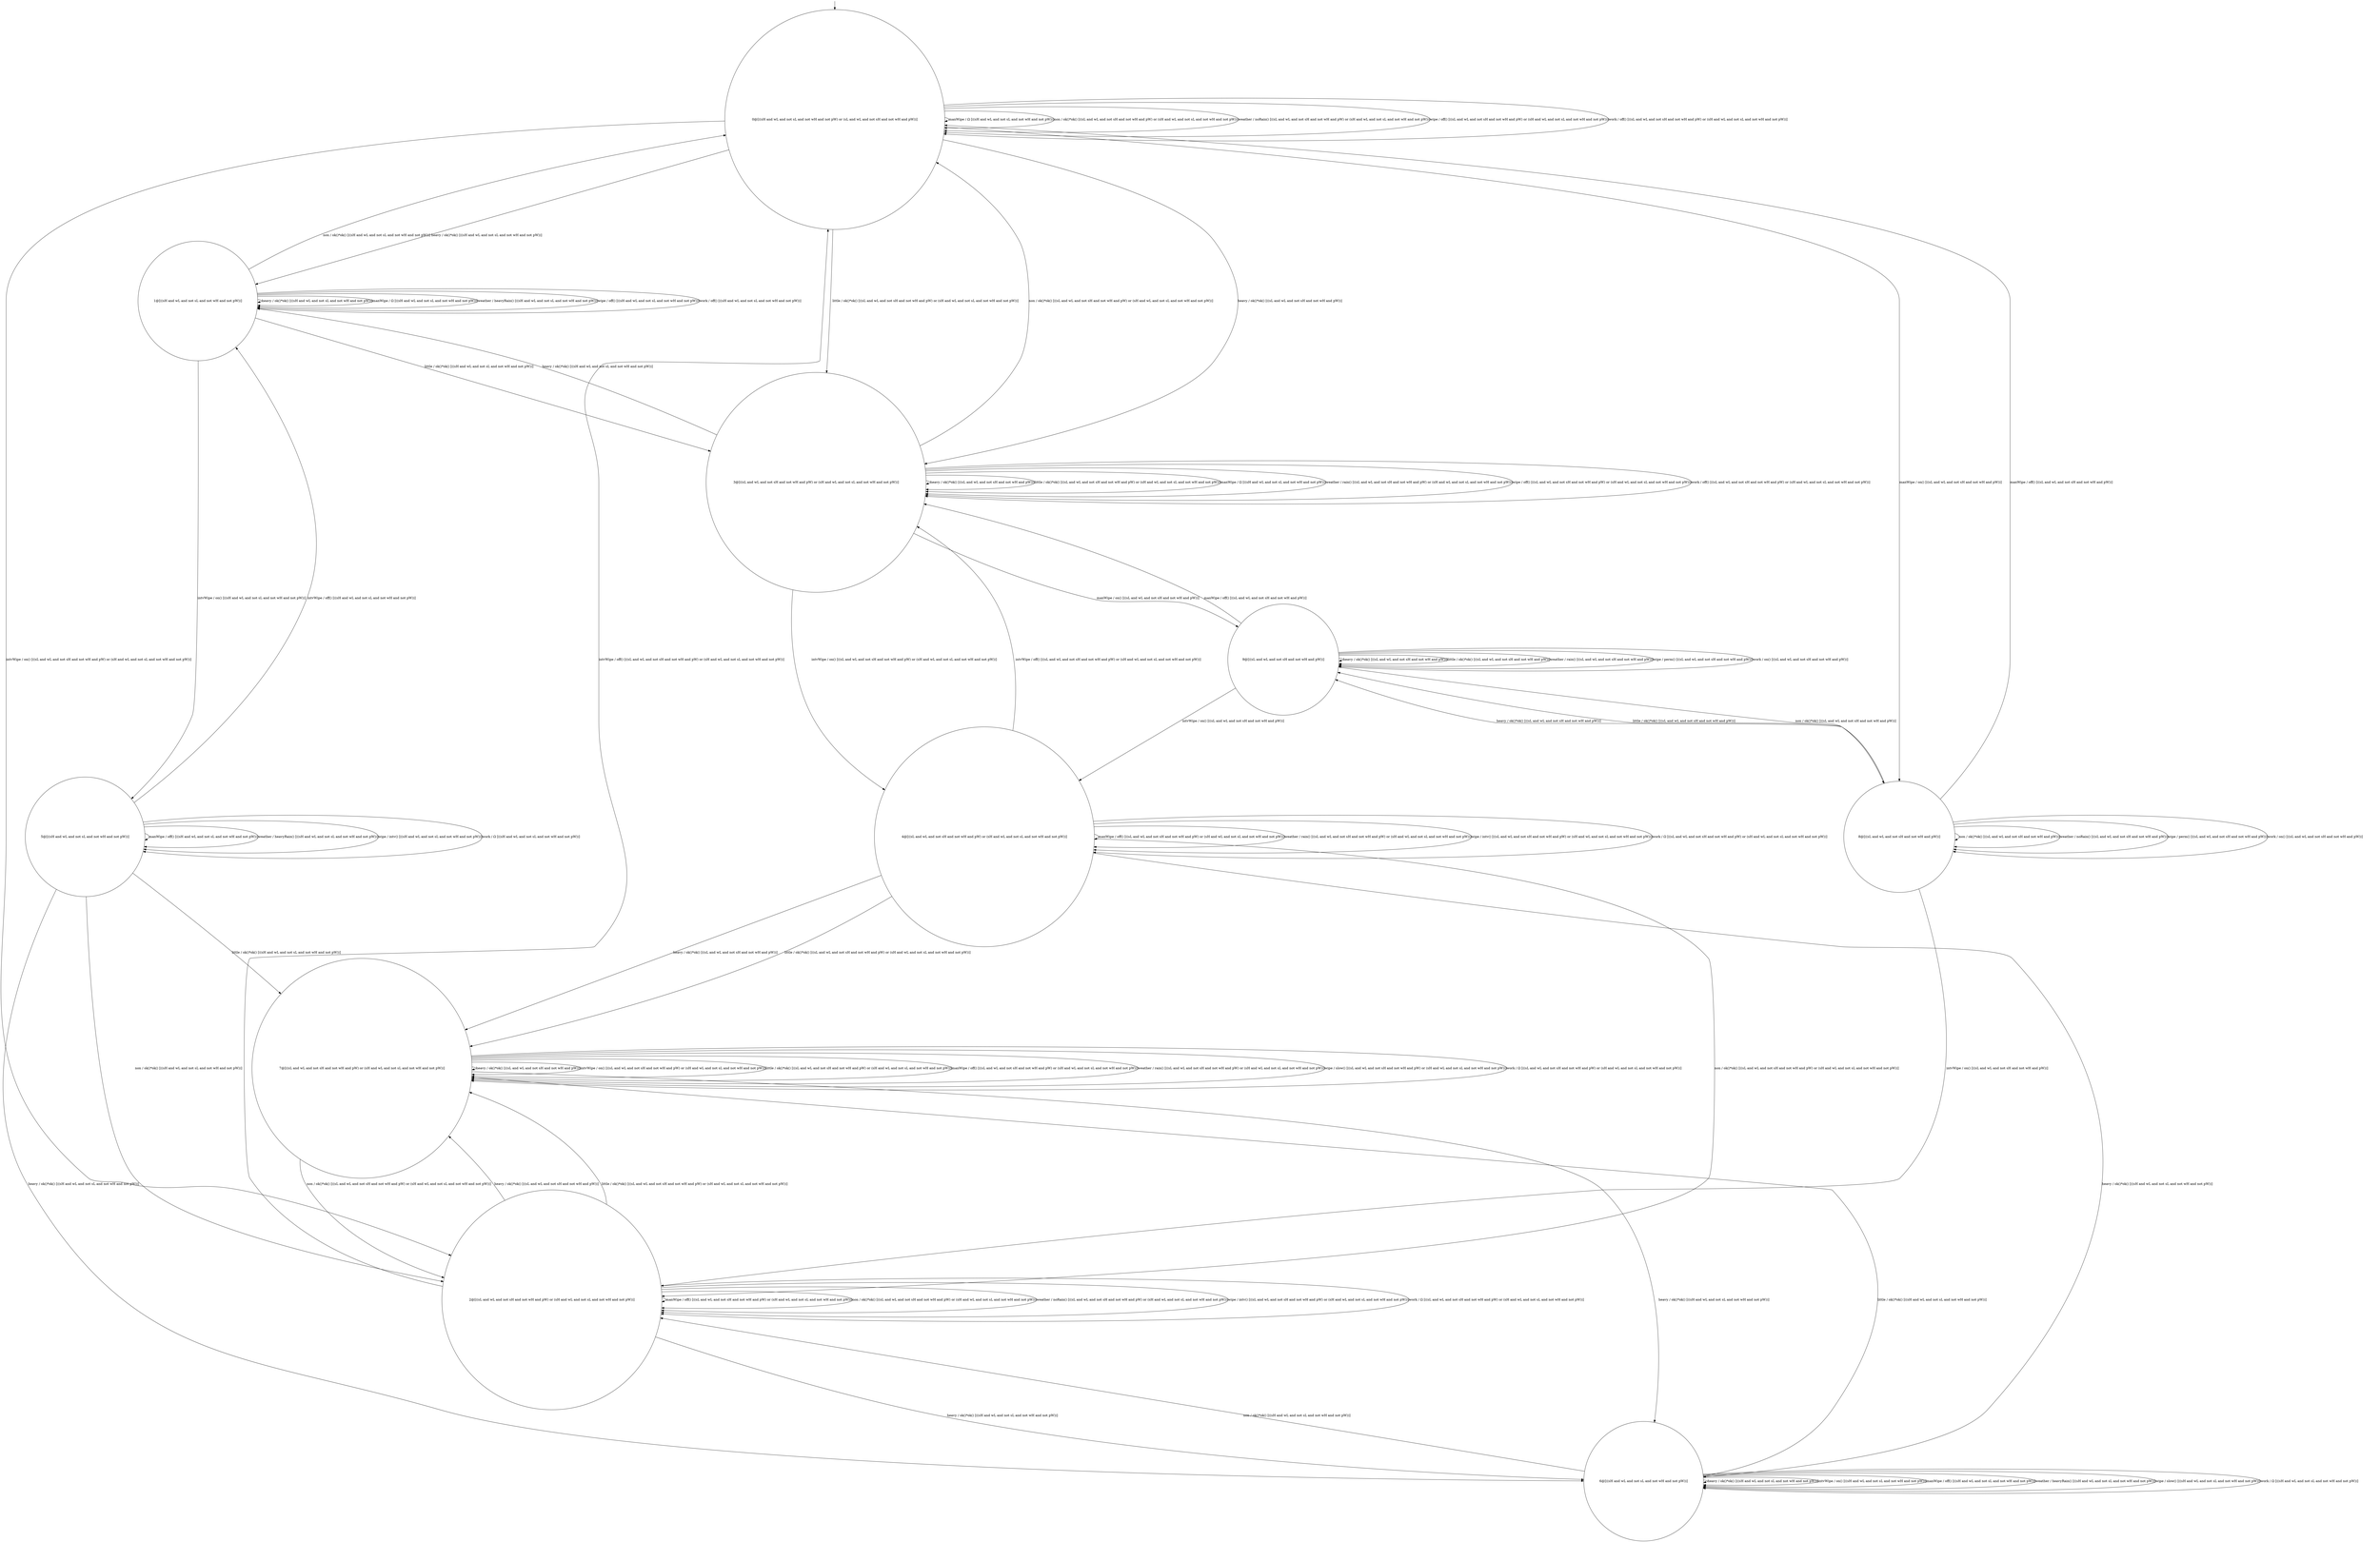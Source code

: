 digraph g {
	edge [lblstyle="above, sloped"];
	s0 [shape="circle" label="0@[((sH and wL and not sL and not wH and not pW) or (sL and wL and not sH and not wH and pW))]"];
	s1 [shape="circle" label="1@[((sH and wL and not sL and not wH and not pW))]"];
	s2 [shape="circle" label="2@[((sL and wL and not sH and not wH and pW) or (sH and wL and not sL and not wH and not pW))]"];
	s3 [shape="circle" label="3@[((sL and wL and not sH and not wH and pW) or (sH and wL and not sL and not wH and not pW))]"];
	s4 [shape="circle" label="4@[((sL and wL and not sH and not wH and pW) or (sH and wL and not sL and not wH and not pW))]"];
	s5 [shape="circle" label="5@[((sH and wL and not sL and not wH and not pW))]"];
	s6 [shape="circle" label="6@[((sH and wL and not sL and not wH and not pW))]"];
	s7 [shape="circle" label="7@[((sL and wL and not sH and not wH and pW) or (sH and wL and not sL and not wH and not pW))]"];
	s8 [shape="circle" label="8@[((sL and wL and not sH and not wH and pW))]"];
	s9 [shape="circle" label="9@[((sL and wL and not sH and not wH and pW))]"];
	s0 -> s1 [label="heavy / ok()*ok() [((sH and wL and not sL and not wH and not pW))]"];
	s0 -> s3 [label="heavy / ok()*ok() [((sL and wL and not sH and not wH and pW))]"];
	s0 -> s2 [label="intvWipe / on() [((sL and wL and not sH and not wH and pW) or (sH and wL and not sL and not wH and not pW))]"];
	s0 -> s3 [label="little / ok()*ok() [((sL and wL and not sH and not wH and pW) or (sH and wL and not sL and not wH and not pW))]"];
	s0 -> s8 [label="manWipe / on() [((sL and wL and not sH and not wH and pW))]"];
	s0 -> s0 [label="manWipe / Ω [((sH and wL and not sL and not wH and not pW))]"];
	s0 -> s0 [label="non / ok()*ok() [((sL and wL and not sH and not wH and pW) or (sH and wL and not sL and not wH and not pW))]"];
	s0 -> s0 [label="weather / noRain() [((sL and wL and not sH and not wH and pW) or (sH and wL and not sL and not wH and not pW))]"];
	s0 -> s0 [label="wipe / off() [((sL and wL and not sH and not wH and pW) or (sH and wL and not sL and not wH and not pW))]"];
	s0 -> s0 [label="work / off() [((sL and wL and not sH and not wH and pW) or (sH and wL and not sL and not wH and not pW))]"];
	s1 -> s1 [label="heavy / ok()*ok() [((sH and wL and not sL and not wH and not pW))]"];
	s1 -> s5 [label="intvWipe / on() [((sH and wL and not sL and not wH and not pW))]"];
	s1 -> s3 [label="little / ok()*ok() [((sH and wL and not sL and not wH and not pW))]"];
	s1 -> s1 [label="manWipe / Ω [((sH and wL and not sL and not wH and not pW))]"];
	s1 -> s0 [label="non / ok()*ok() [((sH and wL and not sL and not wH and not pW))]"];
	s1 -> s1 [label="weather / heavyRain() [((sH and wL and not sL and not wH and not pW))]"];
	s1 -> s1 [label="wipe / off() [((sH and wL and not sL and not wH and not pW))]"];
	s1 -> s1 [label="work / off() [((sH and wL and not sL and not wH and not pW))]"];
	s2 -> s7 [label="heavy / ok()*ok() [((sL and wL and not sH and not wH and pW))]"];
	s2 -> s6 [label="heavy / ok()*ok() [((sH and wL and not sL and not wH and not pW))]"];
	s2 -> s0 [label="intvWipe / off() [((sL and wL and not sH and not wH and pW) or (sH and wL and not sL and not wH and not pW))]"];
	s2 -> s7 [label="little / ok()*ok() [((sL and wL and not sH and not wH and pW) or (sH and wL and not sL and not wH and not pW))]"];
	s2 -> s2 [label="manWipe / off() [((sL and wL and not sH and not wH and pW) or (sH and wL and not sL and not wH and not pW))]"];
	s2 -> s2 [label="non / ok()*ok() [((sL and wL and not sH and not wH and pW) or (sH and wL and not sL and not wH and not pW))]"];
	s2 -> s2 [label="weather / noRain() [((sL and wL and not sH and not wH and pW) or (sH and wL and not sL and not wH and not pW))]"];
	s2 -> s2 [label="wipe / intv() [((sL and wL and not sH and not wH and pW) or (sH and wL and not sL and not wH and not pW))]"];
	s2 -> s2 [label="work / Ω [((sL and wL and not sH and not wH and pW) or (sH and wL and not sL and not wH and not pW))]"];
	s3 -> s1 [label="heavy / ok()*ok() [((sH and wL and not sL and not wH and not pW))]"];
	s3 -> s3 [label="heavy / ok()*ok() [((sL and wL and not sH and not wH and pW))]"];
	s3 -> s4 [label="intvWipe / on() [((sL and wL and not sH and not wH and pW) or (sH and wL and not sL and not wH and not pW))]"];
	s3 -> s3 [label="little / ok()*ok() [((sL and wL and not sH and not wH and pW) or (sH and wL and not sL and not wH and not pW))]"];
	s3 -> s3 [label="manWipe / Ω [((sH and wL and not sL and not wH and not pW))]"];
	s3 -> s9 [label="manWipe / on() [((sL and wL and not sH and not wH and pW))]"];
	s3 -> s0 [label="non / ok()*ok() [((sL and wL and not sH and not wH and pW) or (sH and wL and not sL and not wH and not pW))]"];
	s3 -> s3 [label="weather / rain() [((sL and wL and not sH and not wH and pW) or (sH and wL and not sL and not wH and not pW))]"];
	s3 -> s3 [label="wipe / off() [((sL and wL and not sH and not wH and pW) or (sH and wL and not sL and not wH and not pW))]"];
	s3 -> s3 [label="work / off() [((sL and wL and not sH and not wH and pW) or (sH and wL and not sL and not wH and not pW))]"];
	s4 -> s6 [label="heavy / ok()*ok() [((sH and wL and not sL and not wH and not pW))]"];
	s4 -> s7 [label="heavy / ok()*ok() [((sL and wL and not sH and not wH and pW))]"];
	s4 -> s3 [label="intvWipe / off() [((sL and wL and not sH and not wH and pW) or (sH and wL and not sL and not wH and not pW))]"];
	s4 -> s7 [label="little / ok()*ok() [((sL and wL and not sH and not wH and pW) or (sH and wL and not sL and not wH and not pW))]"];
	s4 -> s4 [label="manWipe / off() [((sL and wL and not sH and not wH and pW) or (sH and wL and not sL and not wH and not pW))]"];
	s4 -> s2 [label="non / ok()*ok() [((sL and wL and not sH and not wH and pW) or (sH and wL and not sL and not wH and not pW))]"];
	s4 -> s4 [label="weather / rain() [((sL and wL and not sH and not wH and pW) or (sH and wL and not sL and not wH and not pW))]"];
	s4 -> s4 [label="wipe / intv() [((sL and wL and not sH and not wH and pW) or (sH and wL and not sL and not wH and not pW))]"];
	s4 -> s4 [label="work / Ω [((sL and wL and not sH and not wH and pW) or (sH and wL and not sL and not wH and not pW))]"];
	s5 -> s6 [label="heavy / ok()*ok() [((sH and wL and not sL and not wH and not pW))]"];
	s5 -> s1 [label="intvWipe / off() [((sH and wL and not sL and not wH and not pW))]"];
	s5 -> s7 [label="little / ok()*ok() [((sH and wL and not sL and not wH and not pW))]"];
	s5 -> s5 [label="manWipe / off() [((sH and wL and not sL and not wH and not pW))]"];
	s5 -> s2 [label="non / ok()*ok() [((sH and wL and not sL and not wH and not pW))]"];
	s5 -> s5 [label="weather / heavyRain() [((sH and wL and not sL and not wH and not pW))]"];
	s5 -> s5 [label="wipe / intv() [((sH and wL and not sL and not wH and not pW))]"];
	s5 -> s5 [label="work / Ω [((sH and wL and not sL and not wH and not pW))]"];
	s6 -> s6 [label="heavy / ok()*ok() [((sH and wL and not sL and not wH and not pW))]"];
	s6 -> s6 [label="intvWipe / on() [((sH and wL and not sL and not wH and not pW))]"];
	s6 -> s7 [label="little / ok()*ok() [((sH and wL and not sL and not wH and not pW))]"];
	s6 -> s6 [label="manWipe / off() [((sH and wL and not sL and not wH and not pW))]"];
	s6 -> s2 [label="non / ok()*ok() [((sH and wL and not sL and not wH and not pW))]"];
	s6 -> s6 [label="weather / heavyRain() [((sH and wL and not sL and not wH and not pW))]"];
	s6 -> s6 [label="wipe / slow() [((sH and wL and not sL and not wH and not pW))]"];
	s6 -> s6 [label="work / Ω [((sH and wL and not sL and not wH and not pW))]"];
	s7 -> s7 [label="heavy / ok()*ok() [((sL and wL and not sH and not wH and pW))]"];
	s7 -> s6 [label="heavy / ok()*ok() [((sH and wL and not sL and not wH and not pW))]"];
	s7 -> s7 [label="intvWipe / on() [((sL and wL and not sH and not wH and pW) or (sH and wL and not sL and not wH and not pW))]"];
	s7 -> s7 [label="little / ok()*ok() [((sL and wL and not sH and not wH and pW) or (sH and wL and not sL and not wH and not pW))]"];
	s7 -> s7 [label="manWipe / off() [((sL and wL and not sH and not wH and pW) or (sH and wL and not sL and not wH and not pW))]"];
	s7 -> s2 [label="non / ok()*ok() [((sL and wL and not sH and not wH and pW) or (sH and wL and not sL and not wH and not pW))]"];
	s7 -> s7 [label="weather / rain() [((sL and wL and not sH and not wH and pW) or (sH and wL and not sL and not wH and not pW))]"];
	s7 -> s7 [label="wipe / slow() [((sL and wL and not sH and not wH and pW) or (sH and wL and not sL and not wH and not pW))]"];
	s7 -> s7 [label="work / Ω [((sL and wL and not sH and not wH and pW) or (sH and wL and not sL and not wH and not pW))]"];
	s8 -> s9 [label="heavy / ok()*ok() [((sL and wL and not sH and not wH and pW))]"];
	s8 -> s2 [label="intvWipe / on() [((sL and wL and not sH and not wH and pW))]"];
	s8 -> s9 [label="little / ok()*ok() [((sL and wL and not sH and not wH and pW))]"];
	s8 -> s0 [label="manWipe / off() [((sL and wL and not sH and not wH and pW))]"];
	s8 -> s8 [label="non / ok()*ok() [((sL and wL and not sH and not wH and pW))]"];
	s8 -> s8 [label="weather / noRain() [((sL and wL and not sH and not wH and pW))]"];
	s8 -> s8 [label="wipe / perm() [((sL and wL and not sH and not wH and pW))]"];
	s8 -> s8 [label="work / on() [((sL and wL and not sH and not wH and pW))]"];
	s9 -> s9 [label="heavy / ok()*ok() [((sL and wL and not sH and not wH and pW))]"];
	s9 -> s4 [label="intvWipe / on() [((sL and wL and not sH and not wH and pW))]"];
	s9 -> s9 [label="little / ok()*ok() [((sL and wL and not sH and not wH and pW))]"];
	s9 -> s3 [label="manWipe / off() [((sL and wL and not sH and not wH and pW))]"];
	s9 -> s8 [label="non / ok()*ok() [((sL and wL and not sH and not wH and pW))]"];
	s9 -> s9 [label="weather / rain() [((sL and wL and not sH and not wH and pW))]"];
	s9 -> s9 [label="wipe / perm() [((sL and wL and not sH and not wH and pW))]"];
	s9 -> s9 [label="work / on() [((sL and wL and not sH and not wH and pW))]"];
	__start0 [label="" shape="none" width="0" height="0"];
	__start0 -> s0;
}